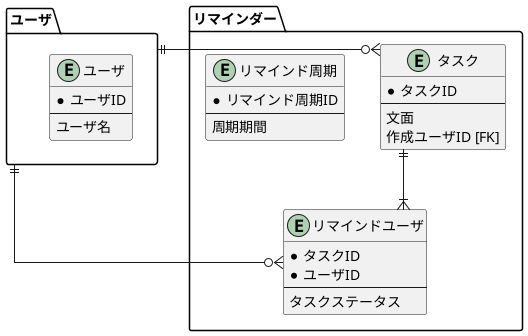 @startuml penpen-v1

skinparam Linetype ortho

package ユーザ {
    entity ユーザ {
        * ユーザID
        --
        ユーザ名
    }
}

package リマインダー {
    entity タスク {
        * タスクID
        --
        文面
        作成ユーザID [FK]
    }

    entity リマインド周期 {
        * リマインド周期ID
        --
        周期期間
    }

    entity リマインドユーザ {
        * タスクID
        * ユーザID
        --
        タスクステータス
    }
}

タスク ||--|{ リマインドユーザ
ユーザ ||-r-o{ リマインドユーザ
ユーザ ||-r-o{ タスク

@enduml